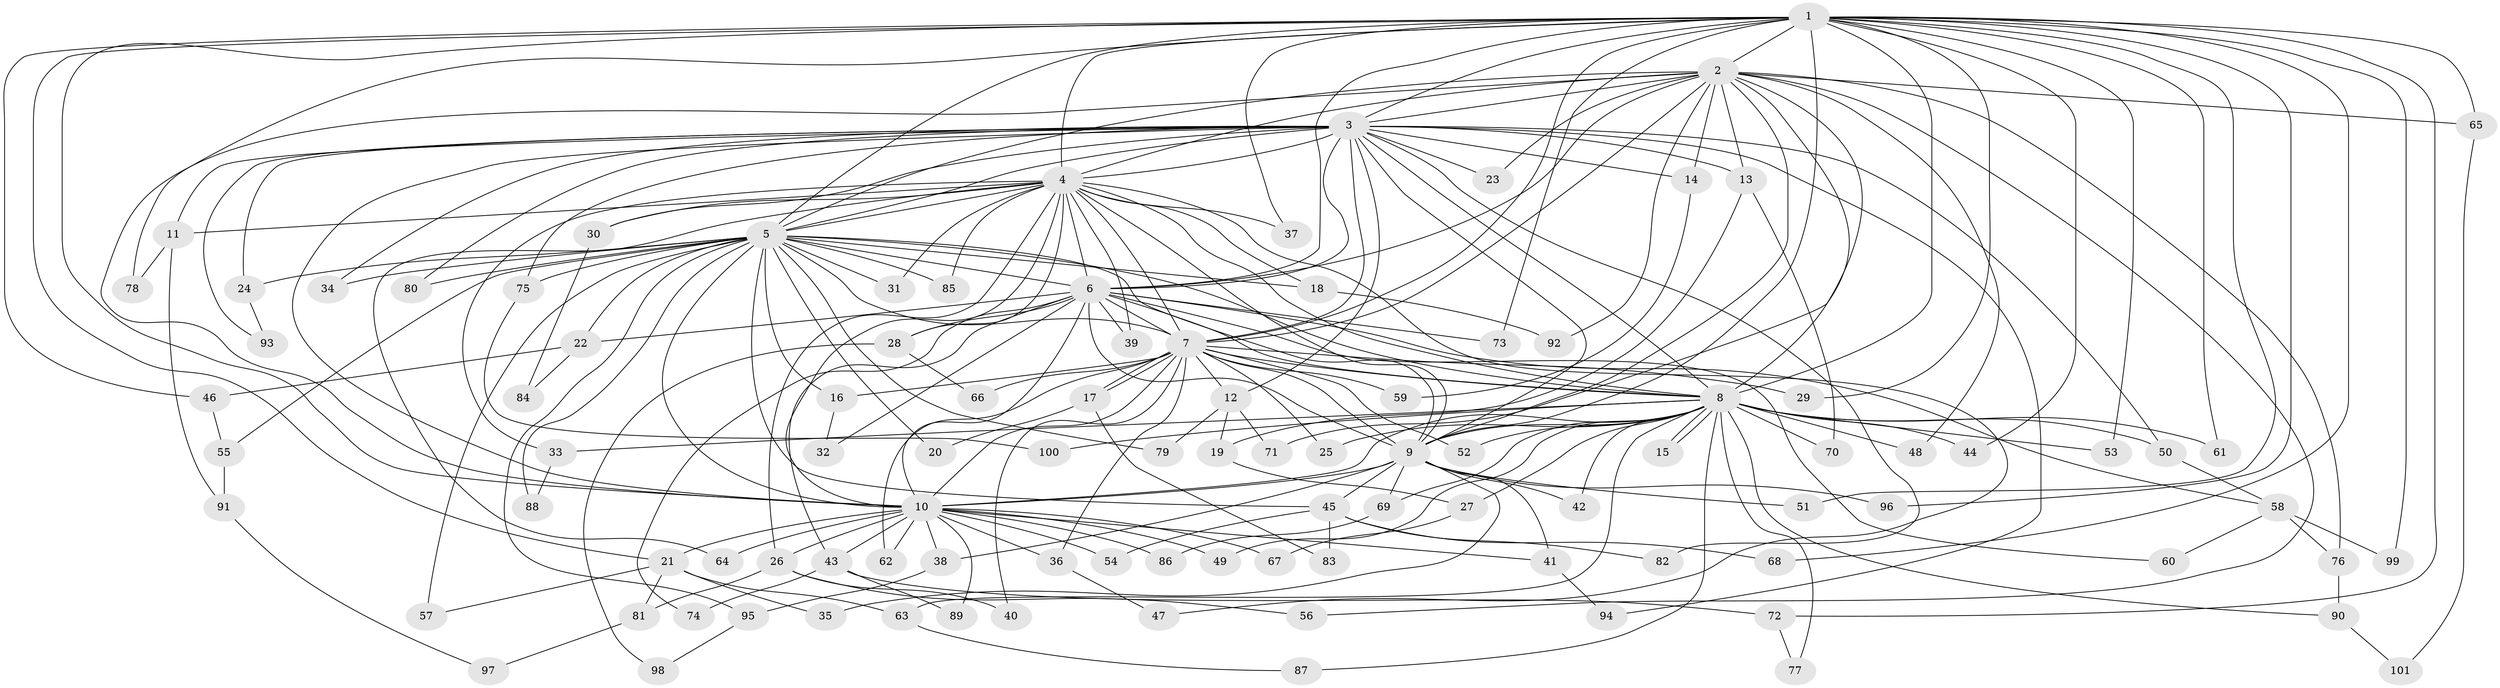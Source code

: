 // coarse degree distribution, {3: 0.2903225806451613, 12: 0.06451612903225806, 5: 0.1935483870967742, 1: 0.03225806451612903, 15: 0.03225806451612903, 16: 0.12903225806451613, 4: 0.1935483870967742, 2: 0.03225806451612903, 17: 0.03225806451612903}
// Generated by graph-tools (version 1.1) at 2025/36/03/04/25 23:36:17]
// undirected, 101 vertices, 227 edges
graph export_dot {
  node [color=gray90,style=filled];
  1;
  2;
  3;
  4;
  5;
  6;
  7;
  8;
  9;
  10;
  11;
  12;
  13;
  14;
  15;
  16;
  17;
  18;
  19;
  20;
  21;
  22;
  23;
  24;
  25;
  26;
  27;
  28;
  29;
  30;
  31;
  32;
  33;
  34;
  35;
  36;
  37;
  38;
  39;
  40;
  41;
  42;
  43;
  44;
  45;
  46;
  47;
  48;
  49;
  50;
  51;
  52;
  53;
  54;
  55;
  56;
  57;
  58;
  59;
  60;
  61;
  62;
  63;
  64;
  65;
  66;
  67;
  68;
  69;
  70;
  71;
  72;
  73;
  74;
  75;
  76;
  77;
  78;
  79;
  80;
  81;
  82;
  83;
  84;
  85;
  86;
  87;
  88;
  89;
  90;
  91;
  92;
  93;
  94;
  95;
  96;
  97;
  98;
  99;
  100;
  101;
  1 -- 2;
  1 -- 3;
  1 -- 4;
  1 -- 5;
  1 -- 6;
  1 -- 7;
  1 -- 8;
  1 -- 9;
  1 -- 10;
  1 -- 21;
  1 -- 29;
  1 -- 37;
  1 -- 44;
  1 -- 46;
  1 -- 51;
  1 -- 53;
  1 -- 61;
  1 -- 65;
  1 -- 68;
  1 -- 72;
  1 -- 73;
  1 -- 78;
  1 -- 96;
  1 -- 99;
  2 -- 3;
  2 -- 4;
  2 -- 5;
  2 -- 6;
  2 -- 7;
  2 -- 8;
  2 -- 9;
  2 -- 10;
  2 -- 13;
  2 -- 14;
  2 -- 23;
  2 -- 48;
  2 -- 56;
  2 -- 65;
  2 -- 71;
  2 -- 76;
  2 -- 92;
  3 -- 4;
  3 -- 5;
  3 -- 6;
  3 -- 7;
  3 -- 8;
  3 -- 9;
  3 -- 10;
  3 -- 11;
  3 -- 12;
  3 -- 13;
  3 -- 14;
  3 -- 23;
  3 -- 24;
  3 -- 30;
  3 -- 34;
  3 -- 50;
  3 -- 75;
  3 -- 80;
  3 -- 82;
  3 -- 93;
  3 -- 94;
  4 -- 5;
  4 -- 6;
  4 -- 7;
  4 -- 8;
  4 -- 9;
  4 -- 10;
  4 -- 11;
  4 -- 18;
  4 -- 26;
  4 -- 28;
  4 -- 30;
  4 -- 31;
  4 -- 33;
  4 -- 37;
  4 -- 39;
  4 -- 47;
  4 -- 64;
  4 -- 85;
  5 -- 6;
  5 -- 7;
  5 -- 8;
  5 -- 9;
  5 -- 10;
  5 -- 16;
  5 -- 18;
  5 -- 20;
  5 -- 22;
  5 -- 24;
  5 -- 31;
  5 -- 34;
  5 -- 45;
  5 -- 55;
  5 -- 57;
  5 -- 75;
  5 -- 79;
  5 -- 80;
  5 -- 85;
  5 -- 88;
  5 -- 95;
  6 -- 7;
  6 -- 8;
  6 -- 9;
  6 -- 10;
  6 -- 22;
  6 -- 28;
  6 -- 32;
  6 -- 39;
  6 -- 43;
  6 -- 58;
  6 -- 60;
  6 -- 73;
  6 -- 74;
  7 -- 8;
  7 -- 9;
  7 -- 10;
  7 -- 12;
  7 -- 16;
  7 -- 17;
  7 -- 17;
  7 -- 25;
  7 -- 29;
  7 -- 36;
  7 -- 40;
  7 -- 52;
  7 -- 59;
  7 -- 62;
  7 -- 66;
  8 -- 9;
  8 -- 10;
  8 -- 15;
  8 -- 15;
  8 -- 25;
  8 -- 27;
  8 -- 33;
  8 -- 42;
  8 -- 44;
  8 -- 48;
  8 -- 49;
  8 -- 50;
  8 -- 52;
  8 -- 53;
  8 -- 61;
  8 -- 63;
  8 -- 69;
  8 -- 70;
  8 -- 77;
  8 -- 87;
  8 -- 90;
  8 -- 100;
  9 -- 10;
  9 -- 35;
  9 -- 38;
  9 -- 41;
  9 -- 42;
  9 -- 45;
  9 -- 51;
  9 -- 69;
  9 -- 96;
  10 -- 21;
  10 -- 26;
  10 -- 36;
  10 -- 38;
  10 -- 41;
  10 -- 43;
  10 -- 49;
  10 -- 54;
  10 -- 62;
  10 -- 64;
  10 -- 67;
  10 -- 86;
  10 -- 89;
  11 -- 78;
  11 -- 91;
  12 -- 19;
  12 -- 71;
  12 -- 79;
  13 -- 19;
  13 -- 70;
  14 -- 59;
  16 -- 32;
  17 -- 20;
  17 -- 83;
  18 -- 92;
  19 -- 27;
  21 -- 35;
  21 -- 57;
  21 -- 63;
  21 -- 81;
  22 -- 46;
  22 -- 84;
  24 -- 93;
  26 -- 40;
  26 -- 56;
  26 -- 81;
  27 -- 67;
  28 -- 66;
  28 -- 98;
  30 -- 84;
  33 -- 88;
  36 -- 47;
  38 -- 95;
  41 -- 94;
  43 -- 72;
  43 -- 74;
  43 -- 89;
  45 -- 54;
  45 -- 68;
  45 -- 82;
  45 -- 83;
  46 -- 55;
  50 -- 58;
  55 -- 91;
  58 -- 60;
  58 -- 76;
  58 -- 99;
  63 -- 87;
  65 -- 101;
  69 -- 86;
  72 -- 77;
  75 -- 100;
  76 -- 90;
  81 -- 97;
  90 -- 101;
  91 -- 97;
  95 -- 98;
}
